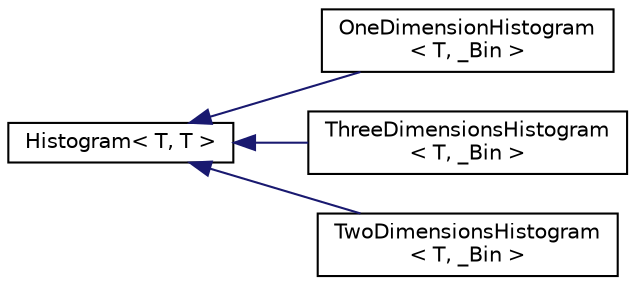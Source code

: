 digraph "Graphical Class Hierarchy"
{
 // LATEX_PDF_SIZE
  edge [fontname="Helvetica",fontsize="10",labelfontname="Helvetica",labelfontsize="10"];
  node [fontname="Helvetica",fontsize="10",shape=record];
  rankdir="LR";
  Node0 [label="Histogram\< T, T \>",height=0.2,width=0.4,color="black", fillcolor="white", style="filled",URL="$classHistogram.html",tooltip=" "];
  Node0 -> Node1 [dir="back",color="midnightblue",fontsize="10",style="solid",fontname="Helvetica"];
  Node1 [label="OneDimensionHistogram\l\< T, _Bin \>",height=0.2,width=0.4,color="black", fillcolor="white", style="filled",URL="$classOneDimensionHistogram.html",tooltip=" "];
  Node0 -> Node2 [dir="back",color="midnightblue",fontsize="10",style="solid",fontname="Helvetica"];
  Node2 [label="ThreeDimensionsHistogram\l\< T, _Bin \>",height=0.2,width=0.4,color="black", fillcolor="white", style="filled",URL="$classThreeDimensionsHistogram.html",tooltip=" "];
  Node0 -> Node3 [dir="back",color="midnightblue",fontsize="10",style="solid",fontname="Helvetica"];
  Node3 [label="TwoDimensionsHistogram\l\< T, _Bin \>",height=0.2,width=0.4,color="black", fillcolor="white", style="filled",URL="$classTwoDimensionsHistogram.html",tooltip=" "];
}
